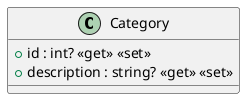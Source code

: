 @startuml
class Category {
    + id : int? <<get>> <<set>>
    + description : string? <<get>> <<set>>
}
@enduml
